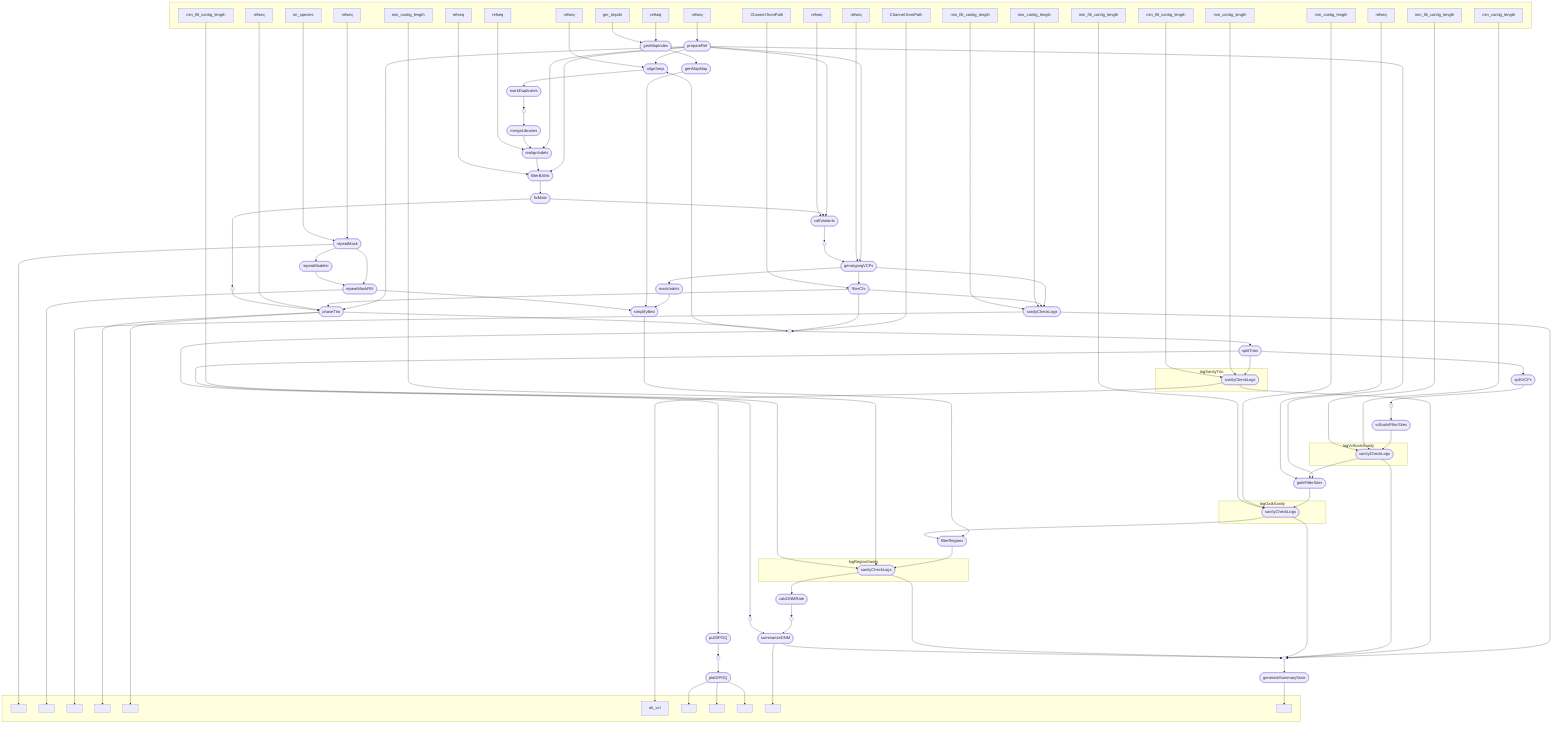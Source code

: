 flowchart TB
    subgraph " "
    v0["refseq"]
    v2["Channel.fromPath"]
    v5["refseq"]
    v10["refseq"]
    v12["refseq"]
    v15["refseq"]
    v18["refseq"]
    v21["refseq"]
    v22["gm_tmpdir"]
    v25["refseq"]
    v26["rm_species"]
    v36["Channel.fromPath"]
    v38["min_contig_length"]
    v39["min_filt_contig_length"]
    v43["refseq"]
    v49["min_contig_length"]
    v50["min_filt_contig_length"]
    v64["min_contig_length"]
    v65["min_filt_contig_length"]
    v67["refseq"]
    v69["min_contig_length"]
    v70["min_filt_contig_length"]
    v73["min_contig_length"]
    v74["min_filt_contig_length"]
    end
    v1([prepareRef])
    v6([alignSeqs])
    v7([markDuplicates])
    v9([mergeLibraries])
    v11([realignIndels])
    v13([filterBAMs])
    v14([fixMate])
    v16([callVariants])
    v19([genotypegVCFs])
    v20([maskIndels])
    v23([genMapIndex])
    v24([genMapMap])
    v27([repeatMask])
    subgraph " "
    v28[" "]
    v31[" "]
    v41[" "]
    v45[" "]
    v46[" "]
    v52["ok_vcf"]
    v58[" "]
    v59[" "]
    v60[" "]
    v80[" "]
    v84[" "]
    end
    v29([repeatModeler])
    v30([repeatMaskRM])
    v32([simplifyBed])
    v37([filterChr])
    v40([sanityCheckLogs])
    v44([phaseTrio])
    v48([splitTrios])
    subgraph logSanityTrio
    v51([sanityCheckLogs])
    end
    v55([pullDPGQ])
    v57([plotDPGQ])
    v61([splitVCFs])
    v63([vcftoolsFilterSites])
    subgraph logVcftoolsSanity
    v66([sanityCheckLogs])
    end
    v68([gatkFilterSites])
    subgraph logGatkSanity
    v71([sanityCheckLogs])
    end
    v72([filterRegions])
    subgraph logRegionSanity
    v75([sanityCheckLogs])
    end
    v76([calcDNMRate])
    v79([summarizeDNM])
    v83([generateSummaryStats])
    v3(( ))
    v8(( ))
    v17(( ))
    v42(( ))
    v53(( ))
    v56(( ))
    v62(( ))
    v77(( ))
    v78(( ))
    v0 --> v1
    v1 --> v6
    v1 --> v11
    v1 --> v13
    v1 --> v16
    v1 --> v19
    v1 --> v44
    v1 --> v68
    v2 --> v3
    v5 --> v6
    v3 --> v6
    v6 --> v7
    v7 --> v8
    v8 --> v9
    v9 --> v11
    v10 --> v11
    v11 --> v13
    v12 --> v13
    v13 --> v14
    v14 --> v16
    v14 --> v42
    v15 --> v16
    v16 --> v17
    v18 --> v19
    v17 --> v19
    v19 --> v20
    v19 --> v37
    v19 --> v40
    v20 --> v32
    v21 --> v23
    v22 --> v23
    v23 --> v24
    v24 --> v32
    v25 --> v27
    v26 --> v27
    v27 --> v29
    v27 --> v30
    v27 --> v28
    v29 --> v30
    v30 --> v31
    v30 --> v32
    v32 --> v72
    v36 --> v37
    v37 --> v40
    v37 --> v44
    v37 --> v3
    v38 --> v40
    v39 --> v40
    v40 --> v41
    v40 --> v53
    v43 --> v44
    v42 --> v44
    v44 --> v46
    v44 --> v45
    v44 --> v3
    v3 --> v48
    v48 --> v51
    v48 --> v61
    v48 --> v78
    v49 --> v51
    v50 --> v51
    v51 --> v52
    v51 --> v53
    v3 --> v55
    v55 --> v56
    v56 --> v57
    v57 --> v60
    v57 --> v59
    v57 --> v58
    v61 --> v62
    v62 --> v63
    v63 --> v66
    v64 --> v66
    v65 --> v66
    v66 --> v68
    v66 --> v53
    v67 --> v68
    v68 --> v71
    v69 --> v71
    v70 --> v71
    v71 --> v72
    v71 --> v53
    v72 --> v75
    v73 --> v75
    v74 --> v75
    v75 --> v76
    v75 --> v53
    v76 --> v77
    v77 --> v79
    v78 --> v79
    v79 --> v80
    v79 --> v53
    v53 --> v83
    v83 --> v84